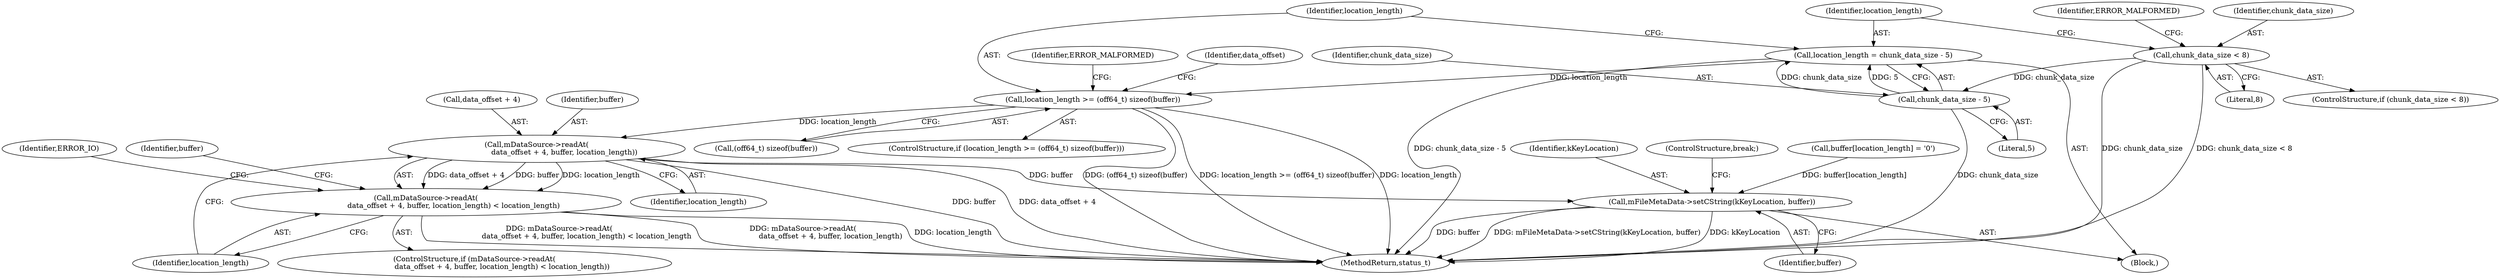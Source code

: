 digraph "0_Android_f81038006b4c59a5a148dcad887371206033c28f_2@API" {
"1002231" [label="(Call,mDataSource->readAt(\n                        data_offset + 4, buffer, location_length))"];
"1002220" [label="(Call,location_length >= (off64_t) sizeof(buffer))"];
"1002214" [label="(Call,location_length = chunk_data_size - 5)"];
"1002216" [label="(Call,chunk_data_size - 5)"];
"1002206" [label="(Call,chunk_data_size < 8)"];
"1002230" [label="(Call,mDataSource->readAt(\n                        data_offset + 4, buffer, location_length) < location_length)"];
"1002246" [label="(Call,mFileMetaData->setCString(kKeyLocation, buffer))"];
"1002218" [label="(Literal,5)"];
"1002233" [label="(Identifier,data_offset)"];
"1002229" [label="(ControlStructure,if (mDataSource->readAt(\n                        data_offset + 4, buffer, location_length) < location_length))"];
"1003289" [label="(MethodReturn,status_t)"];
"1002216" [label="(Call,chunk_data_size - 5)"];
"1002220" [label="(Call,location_length >= (off64_t) sizeof(buffer))"];
"1002219" [label="(ControlStructure,if (location_length >= (off64_t) sizeof(buffer)))"];
"1002248" [label="(Identifier,buffer)"];
"1002236" [label="(Identifier,location_length)"];
"1002231" [label="(Call,mDataSource->readAt(\n                        data_offset + 4, buffer, location_length))"];
"1002211" [label="(Identifier,ERROR_MALFORMED)"];
"1002214" [label="(Call,location_length = chunk_data_size - 5)"];
"1002240" [label="(Identifier,ERROR_IO)"];
"1002221" [label="(Identifier,location_length)"];
"1002206" [label="(Call,chunk_data_size < 8)"];
"1002230" [label="(Call,mDataSource->readAt(\n                        data_offset + 4, buffer, location_length) < location_length)"];
"1002200" [label="(Block,)"];
"1002215" [label="(Identifier,location_length)"];
"1002205" [label="(ControlStructure,if (chunk_data_size < 8))"];
"1002208" [label="(Literal,8)"];
"1002207" [label="(Identifier,chunk_data_size)"];
"1002241" [label="(Call,buffer[location_length] = '\0')"];
"1002222" [label="(Call,(off64_t) sizeof(buffer))"];
"1002235" [label="(Identifier,buffer)"];
"1002237" [label="(Identifier,location_length)"];
"1002217" [label="(Identifier,chunk_data_size)"];
"1002228" [label="(Identifier,ERROR_MALFORMED)"];
"1002247" [label="(Identifier,kKeyLocation)"];
"1002232" [label="(Call,data_offset + 4)"];
"1002249" [label="(ControlStructure,break;)"];
"1002243" [label="(Identifier,buffer)"];
"1002246" [label="(Call,mFileMetaData->setCString(kKeyLocation, buffer))"];
"1002231" -> "1002230"  [label="AST: "];
"1002231" -> "1002236"  [label="CFG: "];
"1002232" -> "1002231"  [label="AST: "];
"1002235" -> "1002231"  [label="AST: "];
"1002236" -> "1002231"  [label="AST: "];
"1002237" -> "1002231"  [label="CFG: "];
"1002231" -> "1003289"  [label="DDG: buffer"];
"1002231" -> "1003289"  [label="DDG: data_offset + 4"];
"1002231" -> "1002230"  [label="DDG: data_offset + 4"];
"1002231" -> "1002230"  [label="DDG: buffer"];
"1002231" -> "1002230"  [label="DDG: location_length"];
"1002220" -> "1002231"  [label="DDG: location_length"];
"1002231" -> "1002246"  [label="DDG: buffer"];
"1002220" -> "1002219"  [label="AST: "];
"1002220" -> "1002222"  [label="CFG: "];
"1002221" -> "1002220"  [label="AST: "];
"1002222" -> "1002220"  [label="AST: "];
"1002228" -> "1002220"  [label="CFG: "];
"1002233" -> "1002220"  [label="CFG: "];
"1002220" -> "1003289"  [label="DDG: (off64_t) sizeof(buffer)"];
"1002220" -> "1003289"  [label="DDG: location_length >= (off64_t) sizeof(buffer)"];
"1002220" -> "1003289"  [label="DDG: location_length"];
"1002214" -> "1002220"  [label="DDG: location_length"];
"1002214" -> "1002200"  [label="AST: "];
"1002214" -> "1002216"  [label="CFG: "];
"1002215" -> "1002214"  [label="AST: "];
"1002216" -> "1002214"  [label="AST: "];
"1002221" -> "1002214"  [label="CFG: "];
"1002214" -> "1003289"  [label="DDG: chunk_data_size - 5"];
"1002216" -> "1002214"  [label="DDG: chunk_data_size"];
"1002216" -> "1002214"  [label="DDG: 5"];
"1002216" -> "1002218"  [label="CFG: "];
"1002217" -> "1002216"  [label="AST: "];
"1002218" -> "1002216"  [label="AST: "];
"1002216" -> "1003289"  [label="DDG: chunk_data_size"];
"1002206" -> "1002216"  [label="DDG: chunk_data_size"];
"1002206" -> "1002205"  [label="AST: "];
"1002206" -> "1002208"  [label="CFG: "];
"1002207" -> "1002206"  [label="AST: "];
"1002208" -> "1002206"  [label="AST: "];
"1002211" -> "1002206"  [label="CFG: "];
"1002215" -> "1002206"  [label="CFG: "];
"1002206" -> "1003289"  [label="DDG: chunk_data_size"];
"1002206" -> "1003289"  [label="DDG: chunk_data_size < 8"];
"1002230" -> "1002229"  [label="AST: "];
"1002230" -> "1002237"  [label="CFG: "];
"1002237" -> "1002230"  [label="AST: "];
"1002240" -> "1002230"  [label="CFG: "];
"1002243" -> "1002230"  [label="CFG: "];
"1002230" -> "1003289"  [label="DDG: mDataSource->readAt(\n                        data_offset + 4, buffer, location_length) < location_length"];
"1002230" -> "1003289"  [label="DDG: mDataSource->readAt(\n                        data_offset + 4, buffer, location_length)"];
"1002230" -> "1003289"  [label="DDG: location_length"];
"1002246" -> "1002200"  [label="AST: "];
"1002246" -> "1002248"  [label="CFG: "];
"1002247" -> "1002246"  [label="AST: "];
"1002248" -> "1002246"  [label="AST: "];
"1002249" -> "1002246"  [label="CFG: "];
"1002246" -> "1003289"  [label="DDG: mFileMetaData->setCString(kKeyLocation, buffer)"];
"1002246" -> "1003289"  [label="DDG: kKeyLocation"];
"1002246" -> "1003289"  [label="DDG: buffer"];
"1002241" -> "1002246"  [label="DDG: buffer[location_length]"];
}
